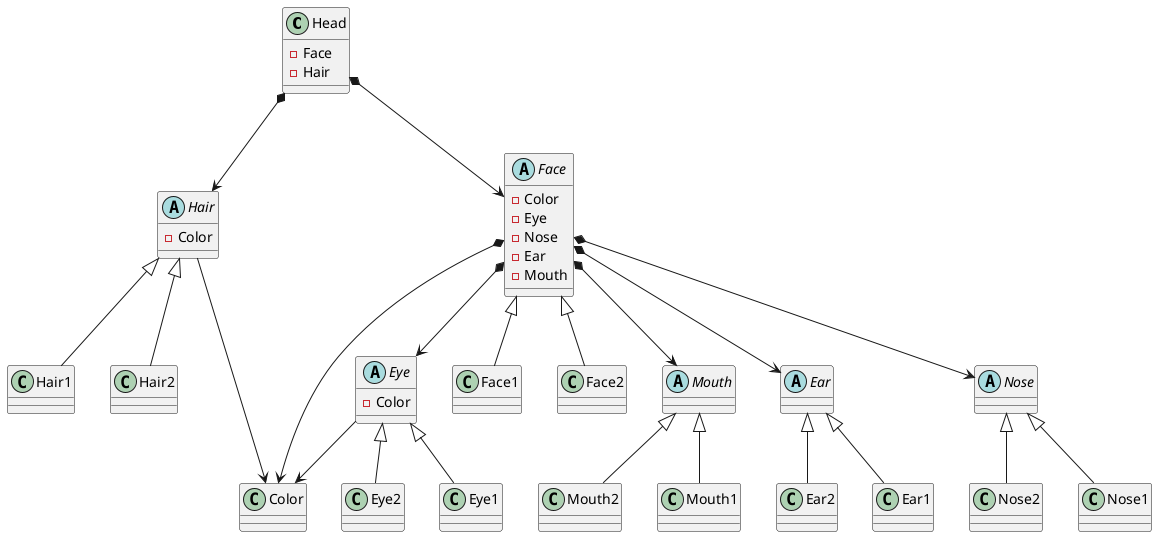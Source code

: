 @startuml

class Head{
    - Face
    - Hair
}
Head *-d-> Face
Head *-d-> Hair
abstract class Face{
    - Color
    - Eye
    - Nose
    - Ear
    - Mouth
}
Face *-d-> Color
Face *-d-> Eye
Face *-d-> Nose
Face *-d-> Ear
Face *-d-> Mouth
class Face1
class Face2
Face1 -u-|> Face
Face2 -u-|> Face
abstract class Hair{
    - Color
}
class Hair1
class Hair2
Hair -d-> Color
Hair1 -u-|> Hair
Hair2 -u-|> Hair
abstract class Eye{
    - Color
}
class Eye1
class Eye2
Eye -d-> Color
Eye1 -u-|> Eye
Eye2 -u-|> Eye
abstract class Nose
class Nose1
class Nose2
Nose1 -u-|> Nose
Nose2 -u-|> Nose
abstract class Ear
class Ear1
class Ear2
Ear1 -u-|> Ear
Ear2 -u-|> Ear
abstract class Mouth
class Mouth1
class Mouth2
Mouth1 -u-|> Mouth
Mouth2 -u-|> Mouth


@enduml